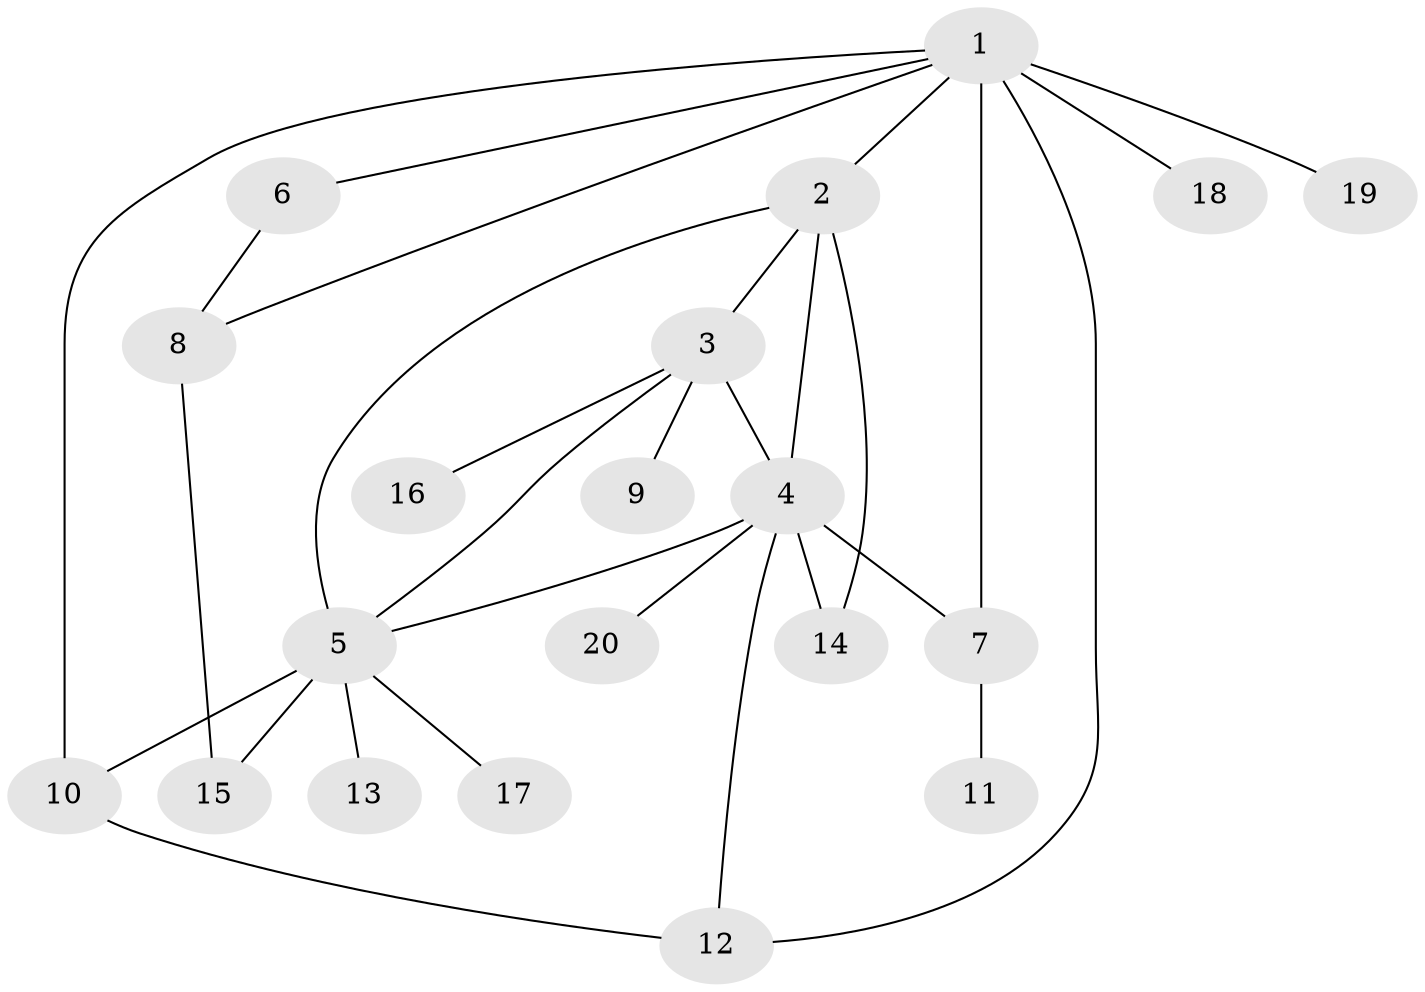 // original degree distribution, {16: 0.015151515151515152, 7: 0.030303030303030304, 10: 0.015151515151515152, 4: 0.045454545454545456, 2: 0.22727272727272727, 11: 0.015151515151515152, 3: 0.12121212121212122, 5: 0.030303030303030304, 1: 0.5}
// Generated by graph-tools (version 1.1) at 2025/50/03/04/25 22:50:06]
// undirected, 20 vertices, 29 edges
graph export_dot {
  node [color=gray90,style=filled];
  1;
  2;
  3;
  4;
  5;
  6;
  7;
  8;
  9;
  10;
  11;
  12;
  13;
  14;
  15;
  16;
  17;
  18;
  19;
  20;
  1 -- 2 [weight=3.0];
  1 -- 6 [weight=1.0];
  1 -- 7 [weight=6.0];
  1 -- 8 [weight=1.0];
  1 -- 10 [weight=1.0];
  1 -- 12 [weight=1.0];
  1 -- 18 [weight=1.0];
  1 -- 19 [weight=1.0];
  2 -- 3 [weight=2.0];
  2 -- 4 [weight=1.0];
  2 -- 5 [weight=2.0];
  2 -- 14 [weight=1.0];
  3 -- 4 [weight=3.0];
  3 -- 5 [weight=1.0];
  3 -- 9 [weight=1.0];
  3 -- 16 [weight=1.0];
  4 -- 5 [weight=1.0];
  4 -- 7 [weight=1.0];
  4 -- 12 [weight=1.0];
  4 -- 14 [weight=1.0];
  4 -- 20 [weight=1.0];
  5 -- 10 [weight=1.0];
  5 -- 13 [weight=1.0];
  5 -- 15 [weight=1.0];
  5 -- 17 [weight=1.0];
  6 -- 8 [weight=1.0];
  7 -- 11 [weight=1.0];
  8 -- 15 [weight=1.0];
  10 -- 12 [weight=1.0];
}
